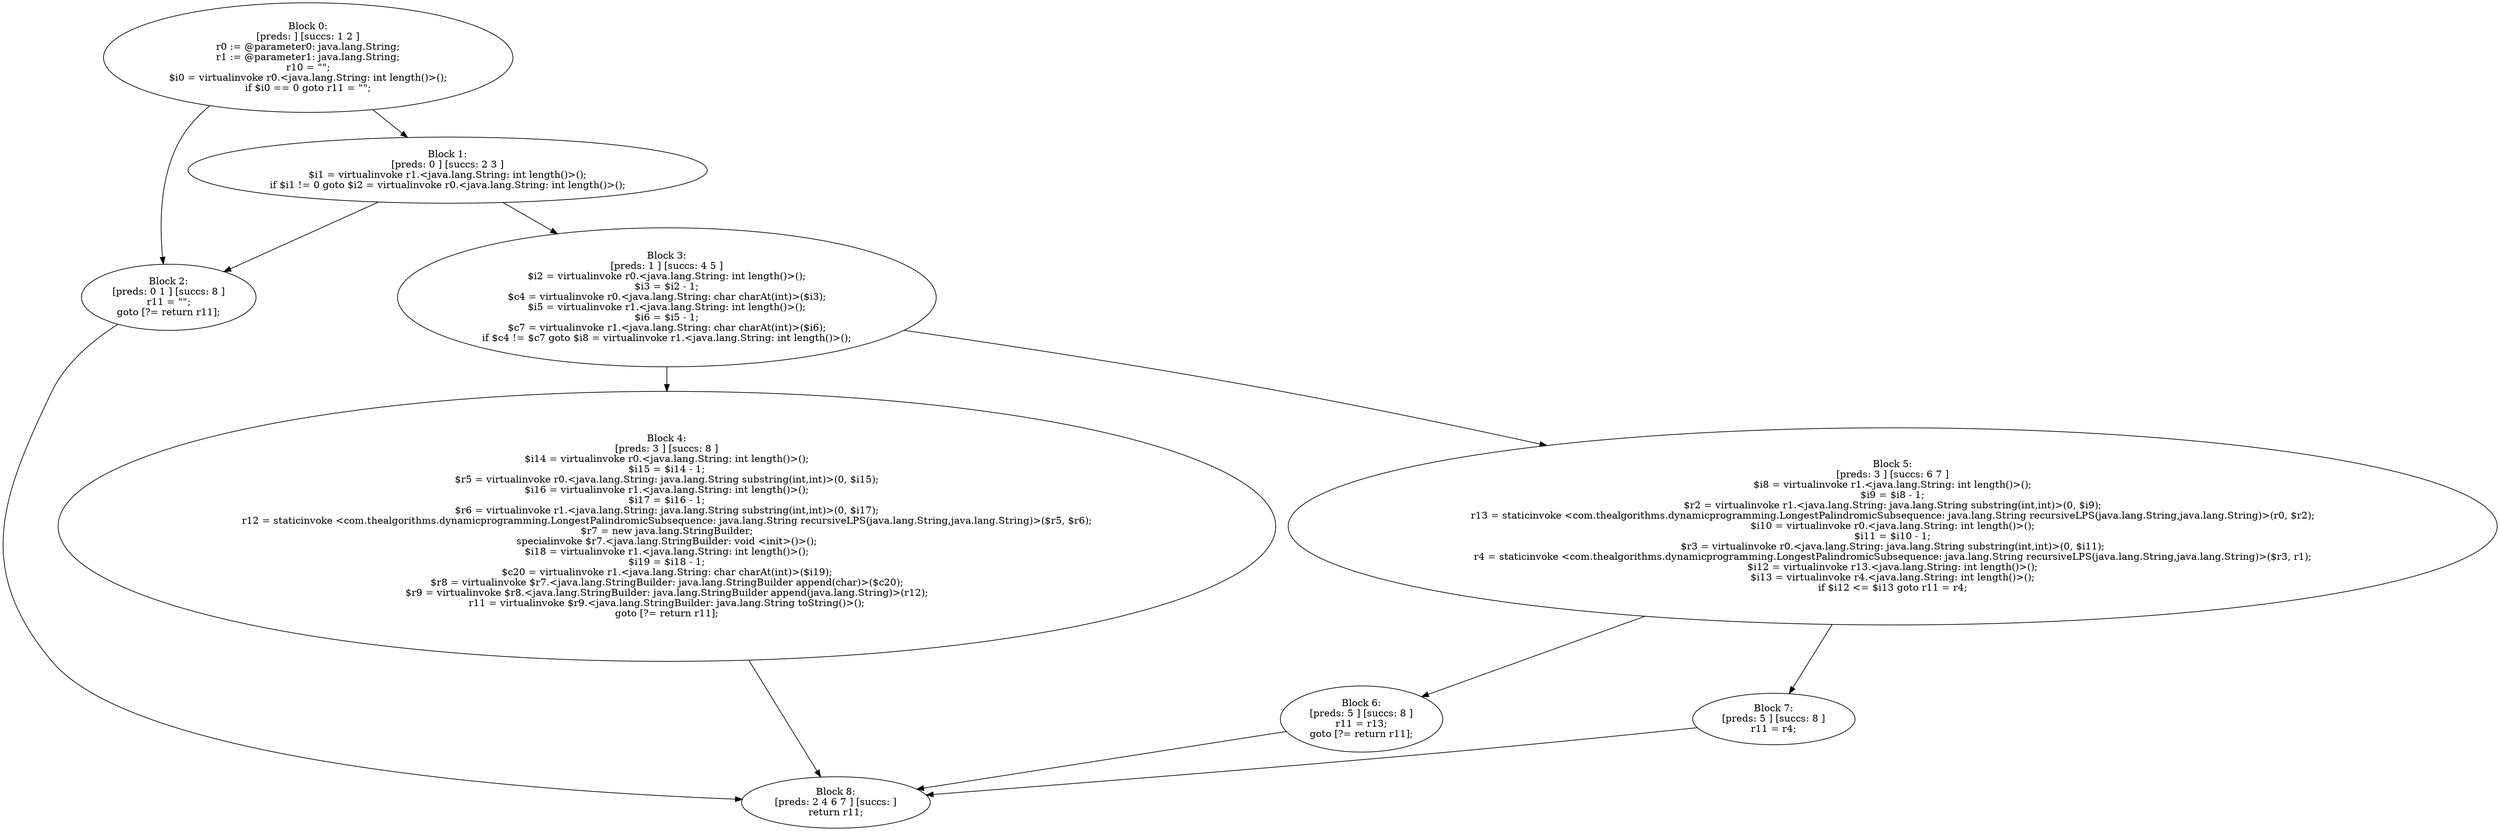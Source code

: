 digraph "unitGraph" {
    "Block 0:
[preds: ] [succs: 1 2 ]
r0 := @parameter0: java.lang.String;
r1 := @parameter1: java.lang.String;
r10 = \"\";
$i0 = virtualinvoke r0.<java.lang.String: int length()>();
if $i0 == 0 goto r11 = \"\";
"
    "Block 1:
[preds: 0 ] [succs: 2 3 ]
$i1 = virtualinvoke r1.<java.lang.String: int length()>();
if $i1 != 0 goto $i2 = virtualinvoke r0.<java.lang.String: int length()>();
"
    "Block 2:
[preds: 0 1 ] [succs: 8 ]
r11 = \"\";
goto [?= return r11];
"
    "Block 3:
[preds: 1 ] [succs: 4 5 ]
$i2 = virtualinvoke r0.<java.lang.String: int length()>();
$i3 = $i2 - 1;
$c4 = virtualinvoke r0.<java.lang.String: char charAt(int)>($i3);
$i5 = virtualinvoke r1.<java.lang.String: int length()>();
$i6 = $i5 - 1;
$c7 = virtualinvoke r1.<java.lang.String: char charAt(int)>($i6);
if $c4 != $c7 goto $i8 = virtualinvoke r1.<java.lang.String: int length()>();
"
    "Block 4:
[preds: 3 ] [succs: 8 ]
$i14 = virtualinvoke r0.<java.lang.String: int length()>();
$i15 = $i14 - 1;
$r5 = virtualinvoke r0.<java.lang.String: java.lang.String substring(int,int)>(0, $i15);
$i16 = virtualinvoke r1.<java.lang.String: int length()>();
$i17 = $i16 - 1;
$r6 = virtualinvoke r1.<java.lang.String: java.lang.String substring(int,int)>(0, $i17);
r12 = staticinvoke <com.thealgorithms.dynamicprogramming.LongestPalindromicSubsequence: java.lang.String recursiveLPS(java.lang.String,java.lang.String)>($r5, $r6);
$r7 = new java.lang.StringBuilder;
specialinvoke $r7.<java.lang.StringBuilder: void <init>()>();
$i18 = virtualinvoke r1.<java.lang.String: int length()>();
$i19 = $i18 - 1;
$c20 = virtualinvoke r1.<java.lang.String: char charAt(int)>($i19);
$r8 = virtualinvoke $r7.<java.lang.StringBuilder: java.lang.StringBuilder append(char)>($c20);
$r9 = virtualinvoke $r8.<java.lang.StringBuilder: java.lang.StringBuilder append(java.lang.String)>(r12);
r11 = virtualinvoke $r9.<java.lang.StringBuilder: java.lang.String toString()>();
goto [?= return r11];
"
    "Block 5:
[preds: 3 ] [succs: 6 7 ]
$i8 = virtualinvoke r1.<java.lang.String: int length()>();
$i9 = $i8 - 1;
$r2 = virtualinvoke r1.<java.lang.String: java.lang.String substring(int,int)>(0, $i9);
r13 = staticinvoke <com.thealgorithms.dynamicprogramming.LongestPalindromicSubsequence: java.lang.String recursiveLPS(java.lang.String,java.lang.String)>(r0, $r2);
$i10 = virtualinvoke r0.<java.lang.String: int length()>();
$i11 = $i10 - 1;
$r3 = virtualinvoke r0.<java.lang.String: java.lang.String substring(int,int)>(0, $i11);
r4 = staticinvoke <com.thealgorithms.dynamicprogramming.LongestPalindromicSubsequence: java.lang.String recursiveLPS(java.lang.String,java.lang.String)>($r3, r1);
$i12 = virtualinvoke r13.<java.lang.String: int length()>();
$i13 = virtualinvoke r4.<java.lang.String: int length()>();
if $i12 <= $i13 goto r11 = r4;
"
    "Block 6:
[preds: 5 ] [succs: 8 ]
r11 = r13;
goto [?= return r11];
"
    "Block 7:
[preds: 5 ] [succs: 8 ]
r11 = r4;
"
    "Block 8:
[preds: 2 4 6 7 ] [succs: ]
return r11;
"
    "Block 0:
[preds: ] [succs: 1 2 ]
r0 := @parameter0: java.lang.String;
r1 := @parameter1: java.lang.String;
r10 = \"\";
$i0 = virtualinvoke r0.<java.lang.String: int length()>();
if $i0 == 0 goto r11 = \"\";
"->"Block 1:
[preds: 0 ] [succs: 2 3 ]
$i1 = virtualinvoke r1.<java.lang.String: int length()>();
if $i1 != 0 goto $i2 = virtualinvoke r0.<java.lang.String: int length()>();
";
    "Block 0:
[preds: ] [succs: 1 2 ]
r0 := @parameter0: java.lang.String;
r1 := @parameter1: java.lang.String;
r10 = \"\";
$i0 = virtualinvoke r0.<java.lang.String: int length()>();
if $i0 == 0 goto r11 = \"\";
"->"Block 2:
[preds: 0 1 ] [succs: 8 ]
r11 = \"\";
goto [?= return r11];
";
    "Block 1:
[preds: 0 ] [succs: 2 3 ]
$i1 = virtualinvoke r1.<java.lang.String: int length()>();
if $i1 != 0 goto $i2 = virtualinvoke r0.<java.lang.String: int length()>();
"->"Block 2:
[preds: 0 1 ] [succs: 8 ]
r11 = \"\";
goto [?= return r11];
";
    "Block 1:
[preds: 0 ] [succs: 2 3 ]
$i1 = virtualinvoke r1.<java.lang.String: int length()>();
if $i1 != 0 goto $i2 = virtualinvoke r0.<java.lang.String: int length()>();
"->"Block 3:
[preds: 1 ] [succs: 4 5 ]
$i2 = virtualinvoke r0.<java.lang.String: int length()>();
$i3 = $i2 - 1;
$c4 = virtualinvoke r0.<java.lang.String: char charAt(int)>($i3);
$i5 = virtualinvoke r1.<java.lang.String: int length()>();
$i6 = $i5 - 1;
$c7 = virtualinvoke r1.<java.lang.String: char charAt(int)>($i6);
if $c4 != $c7 goto $i8 = virtualinvoke r1.<java.lang.String: int length()>();
";
    "Block 2:
[preds: 0 1 ] [succs: 8 ]
r11 = \"\";
goto [?= return r11];
"->"Block 8:
[preds: 2 4 6 7 ] [succs: ]
return r11;
";
    "Block 3:
[preds: 1 ] [succs: 4 5 ]
$i2 = virtualinvoke r0.<java.lang.String: int length()>();
$i3 = $i2 - 1;
$c4 = virtualinvoke r0.<java.lang.String: char charAt(int)>($i3);
$i5 = virtualinvoke r1.<java.lang.String: int length()>();
$i6 = $i5 - 1;
$c7 = virtualinvoke r1.<java.lang.String: char charAt(int)>($i6);
if $c4 != $c7 goto $i8 = virtualinvoke r1.<java.lang.String: int length()>();
"->"Block 4:
[preds: 3 ] [succs: 8 ]
$i14 = virtualinvoke r0.<java.lang.String: int length()>();
$i15 = $i14 - 1;
$r5 = virtualinvoke r0.<java.lang.String: java.lang.String substring(int,int)>(0, $i15);
$i16 = virtualinvoke r1.<java.lang.String: int length()>();
$i17 = $i16 - 1;
$r6 = virtualinvoke r1.<java.lang.String: java.lang.String substring(int,int)>(0, $i17);
r12 = staticinvoke <com.thealgorithms.dynamicprogramming.LongestPalindromicSubsequence: java.lang.String recursiveLPS(java.lang.String,java.lang.String)>($r5, $r6);
$r7 = new java.lang.StringBuilder;
specialinvoke $r7.<java.lang.StringBuilder: void <init>()>();
$i18 = virtualinvoke r1.<java.lang.String: int length()>();
$i19 = $i18 - 1;
$c20 = virtualinvoke r1.<java.lang.String: char charAt(int)>($i19);
$r8 = virtualinvoke $r7.<java.lang.StringBuilder: java.lang.StringBuilder append(char)>($c20);
$r9 = virtualinvoke $r8.<java.lang.StringBuilder: java.lang.StringBuilder append(java.lang.String)>(r12);
r11 = virtualinvoke $r9.<java.lang.StringBuilder: java.lang.String toString()>();
goto [?= return r11];
";
    "Block 3:
[preds: 1 ] [succs: 4 5 ]
$i2 = virtualinvoke r0.<java.lang.String: int length()>();
$i3 = $i2 - 1;
$c4 = virtualinvoke r0.<java.lang.String: char charAt(int)>($i3);
$i5 = virtualinvoke r1.<java.lang.String: int length()>();
$i6 = $i5 - 1;
$c7 = virtualinvoke r1.<java.lang.String: char charAt(int)>($i6);
if $c4 != $c7 goto $i8 = virtualinvoke r1.<java.lang.String: int length()>();
"->"Block 5:
[preds: 3 ] [succs: 6 7 ]
$i8 = virtualinvoke r1.<java.lang.String: int length()>();
$i9 = $i8 - 1;
$r2 = virtualinvoke r1.<java.lang.String: java.lang.String substring(int,int)>(0, $i9);
r13 = staticinvoke <com.thealgorithms.dynamicprogramming.LongestPalindromicSubsequence: java.lang.String recursiveLPS(java.lang.String,java.lang.String)>(r0, $r2);
$i10 = virtualinvoke r0.<java.lang.String: int length()>();
$i11 = $i10 - 1;
$r3 = virtualinvoke r0.<java.lang.String: java.lang.String substring(int,int)>(0, $i11);
r4 = staticinvoke <com.thealgorithms.dynamicprogramming.LongestPalindromicSubsequence: java.lang.String recursiveLPS(java.lang.String,java.lang.String)>($r3, r1);
$i12 = virtualinvoke r13.<java.lang.String: int length()>();
$i13 = virtualinvoke r4.<java.lang.String: int length()>();
if $i12 <= $i13 goto r11 = r4;
";
    "Block 4:
[preds: 3 ] [succs: 8 ]
$i14 = virtualinvoke r0.<java.lang.String: int length()>();
$i15 = $i14 - 1;
$r5 = virtualinvoke r0.<java.lang.String: java.lang.String substring(int,int)>(0, $i15);
$i16 = virtualinvoke r1.<java.lang.String: int length()>();
$i17 = $i16 - 1;
$r6 = virtualinvoke r1.<java.lang.String: java.lang.String substring(int,int)>(0, $i17);
r12 = staticinvoke <com.thealgorithms.dynamicprogramming.LongestPalindromicSubsequence: java.lang.String recursiveLPS(java.lang.String,java.lang.String)>($r5, $r6);
$r7 = new java.lang.StringBuilder;
specialinvoke $r7.<java.lang.StringBuilder: void <init>()>();
$i18 = virtualinvoke r1.<java.lang.String: int length()>();
$i19 = $i18 - 1;
$c20 = virtualinvoke r1.<java.lang.String: char charAt(int)>($i19);
$r8 = virtualinvoke $r7.<java.lang.StringBuilder: java.lang.StringBuilder append(char)>($c20);
$r9 = virtualinvoke $r8.<java.lang.StringBuilder: java.lang.StringBuilder append(java.lang.String)>(r12);
r11 = virtualinvoke $r9.<java.lang.StringBuilder: java.lang.String toString()>();
goto [?= return r11];
"->"Block 8:
[preds: 2 4 6 7 ] [succs: ]
return r11;
";
    "Block 5:
[preds: 3 ] [succs: 6 7 ]
$i8 = virtualinvoke r1.<java.lang.String: int length()>();
$i9 = $i8 - 1;
$r2 = virtualinvoke r1.<java.lang.String: java.lang.String substring(int,int)>(0, $i9);
r13 = staticinvoke <com.thealgorithms.dynamicprogramming.LongestPalindromicSubsequence: java.lang.String recursiveLPS(java.lang.String,java.lang.String)>(r0, $r2);
$i10 = virtualinvoke r0.<java.lang.String: int length()>();
$i11 = $i10 - 1;
$r3 = virtualinvoke r0.<java.lang.String: java.lang.String substring(int,int)>(0, $i11);
r4 = staticinvoke <com.thealgorithms.dynamicprogramming.LongestPalindromicSubsequence: java.lang.String recursiveLPS(java.lang.String,java.lang.String)>($r3, r1);
$i12 = virtualinvoke r13.<java.lang.String: int length()>();
$i13 = virtualinvoke r4.<java.lang.String: int length()>();
if $i12 <= $i13 goto r11 = r4;
"->"Block 6:
[preds: 5 ] [succs: 8 ]
r11 = r13;
goto [?= return r11];
";
    "Block 5:
[preds: 3 ] [succs: 6 7 ]
$i8 = virtualinvoke r1.<java.lang.String: int length()>();
$i9 = $i8 - 1;
$r2 = virtualinvoke r1.<java.lang.String: java.lang.String substring(int,int)>(0, $i9);
r13 = staticinvoke <com.thealgorithms.dynamicprogramming.LongestPalindromicSubsequence: java.lang.String recursiveLPS(java.lang.String,java.lang.String)>(r0, $r2);
$i10 = virtualinvoke r0.<java.lang.String: int length()>();
$i11 = $i10 - 1;
$r3 = virtualinvoke r0.<java.lang.String: java.lang.String substring(int,int)>(0, $i11);
r4 = staticinvoke <com.thealgorithms.dynamicprogramming.LongestPalindromicSubsequence: java.lang.String recursiveLPS(java.lang.String,java.lang.String)>($r3, r1);
$i12 = virtualinvoke r13.<java.lang.String: int length()>();
$i13 = virtualinvoke r4.<java.lang.String: int length()>();
if $i12 <= $i13 goto r11 = r4;
"->"Block 7:
[preds: 5 ] [succs: 8 ]
r11 = r4;
";
    "Block 6:
[preds: 5 ] [succs: 8 ]
r11 = r13;
goto [?= return r11];
"->"Block 8:
[preds: 2 4 6 7 ] [succs: ]
return r11;
";
    "Block 7:
[preds: 5 ] [succs: 8 ]
r11 = r4;
"->"Block 8:
[preds: 2 4 6 7 ] [succs: ]
return r11;
";
}
